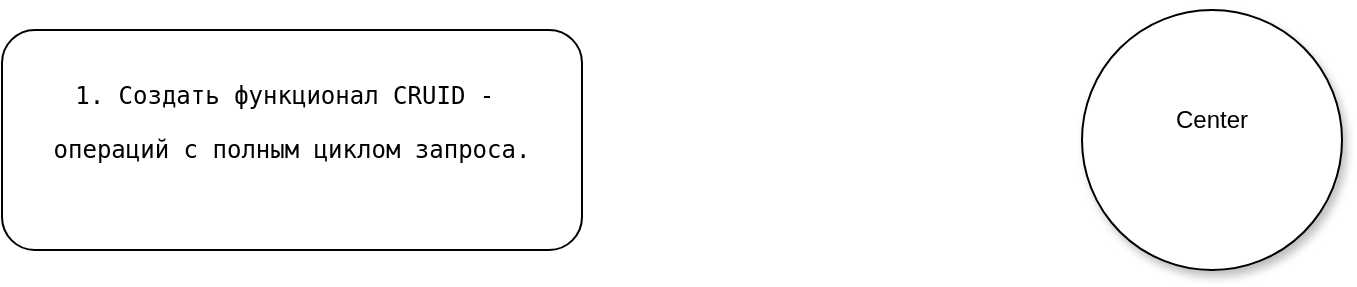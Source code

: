 <mxfile version="26.0.15">
  <diagram name="Страница — 1" id="Rlb4geR-uArXS-s5FVeR">
    <mxGraphModel dx="1172" dy="481" grid="1" gridSize="10" guides="1" tooltips="1" connect="1" arrows="1" fold="1" page="1" pageScale="1" pageWidth="827" pageHeight="1169" math="0" shadow="0">
      <root>
        <mxCell id="0" />
        <mxCell id="1" parent="0" />
        <mxCell id="RMiwXwrSJ8WDgeKXlqVc-3" value="" style="group;textShadow=1;" parent="1" vertex="1" connectable="0">
          <mxGeometry x="570" y="130" width="130" height="130" as="geometry" />
        </mxCell>
        <mxCell id="RMiwXwrSJ8WDgeKXlqVc-1" value="" style="ellipse;whiteSpace=wrap;html=1;aspect=fixed;shadow=1;" parent="RMiwXwrSJ8WDgeKXlqVc-3" vertex="1">
          <mxGeometry width="130" height="130" as="geometry" />
        </mxCell>
        <mxCell id="RMiwXwrSJ8WDgeKXlqVc-2" value="Center" style="text;html=1;align=center;verticalAlign=middle;whiteSpace=wrap;rounded=0;" parent="RMiwXwrSJ8WDgeKXlqVc-3" vertex="1">
          <mxGeometry x="35" y="40" width="60" height="30" as="geometry" />
        </mxCell>
        <mxCell id="RMiwXwrSJ8WDgeKXlqVc-6" value="" style="group;whiteSpace=wrap;" parent="1" vertex="1" connectable="0">
          <mxGeometry x="30" y="140" width="290" height="110" as="geometry" />
        </mxCell>
        <mxCell id="RMiwXwrSJ8WDgeKXlqVc-4" value="" style="rounded=1;whiteSpace=wrap;html=1;" parent="RMiwXwrSJ8WDgeKXlqVc-6" vertex="1">
          <mxGeometry width="290" height="110" as="geometry" />
        </mxCell>
        <mxCell id="RMiwXwrSJ8WDgeKXlqVc-5" value="&lt;pre style=&quot;font-family: &amp;quot;JetBrains Mono&amp;quot;, monospace;&quot;&gt;&lt;span&gt;&lt;font&gt;1. Создать функционал CRUID - &lt;/font&gt;&lt;/span&gt;&lt;/pre&gt;&lt;pre style=&quot;font-family: &amp;quot;JetBrains Mono&amp;quot;, monospace;&quot;&gt;&lt;span&gt;&lt;font&gt;операций с полным циклом запроса.&lt;/font&gt;&lt;/span&gt;&lt;/pre&gt;" style="text;html=1;align=center;verticalAlign=middle;whiteSpace=wrap;rounded=0;labelBackgroundColor=default;" parent="RMiwXwrSJ8WDgeKXlqVc-6" vertex="1">
          <mxGeometry x="20" y="18.33" width="250" height="55" as="geometry" />
        </mxCell>
      </root>
    </mxGraphModel>
  </diagram>
</mxfile>
